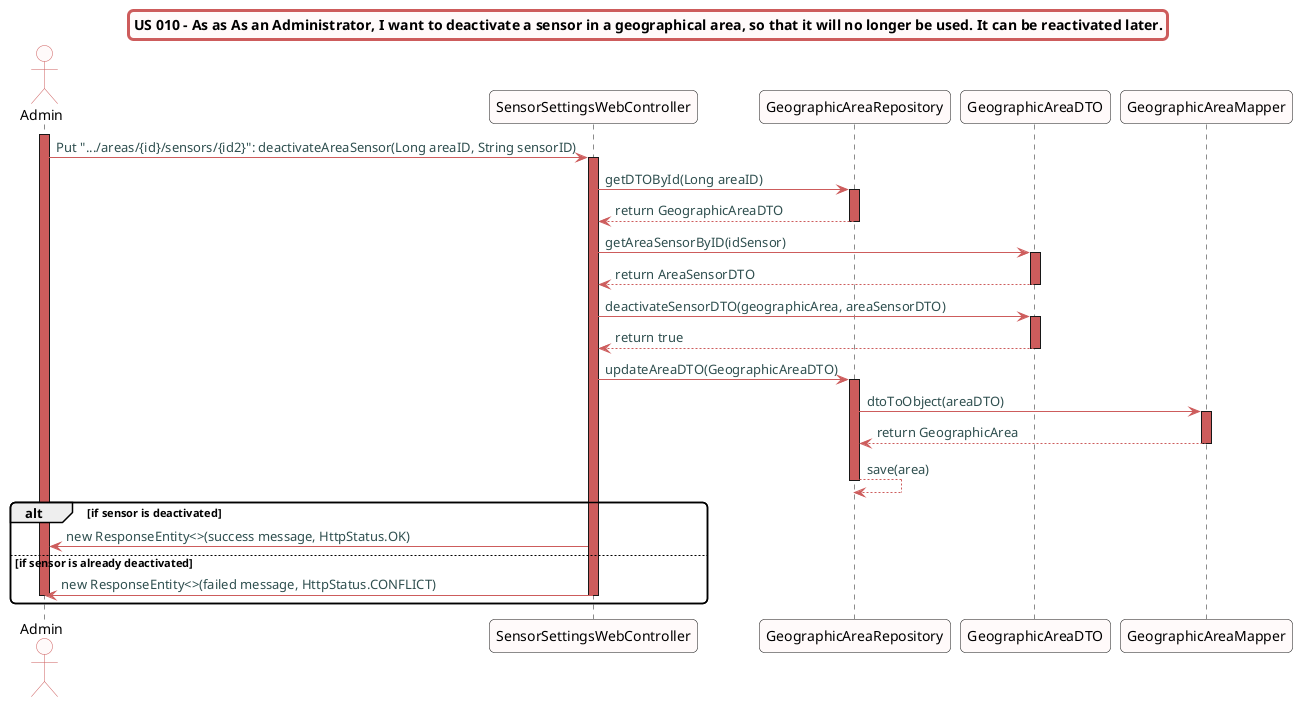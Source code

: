 @startuml
skinparam titleBorderRoundCorner 10
skinparam titleBorderThickness 3
skinparam titleBorderColor indianred
skinparam titleBackgroundColor snow
skinparam FontName quicksand

skinparam actor {
  BorderColor indianred
  backgroundColor Snow
  }

skinparam sequence {
  LifeLineBackgroundColor indianred
  ParticipantBackgroundColor snow
}

skinparam roundcorner 10

skinparam component {
  arrowThickness 1
  ArrowFontName Verdana
  ArrowColor indianred
  ArrowFontColor darkslategrey
}

title US 010 - As as As an Administrator, I want to deactivate a sensor in a geographical area, so that it will no longer be used. It can be reactivated later.

actor "Admin"
activate "Admin"
"Admin" -> "SensorSettingsWebController":  Put ".../areas/{id}/sensors/{id2}": deactivateAreaSensor(Long areaID, String sensorID)
activate "SensorSettingsWebController"
"SensorSettingsWebController" -> "GeographicAreaRepository": getDTOById(Long areaID)
activate "GeographicAreaRepository"
"GeographicAreaRepository" --> "SensorSettingsWebController": return GeographicAreaDTO
deactivate "GeographicAreaRepository"
"SensorSettingsWebController" -> "GeographicAreaDTO": getAreaSensorByID(idSensor)
activate "GeographicAreaDTO"
"GeographicAreaDTO" --> "SensorSettingsWebController": return AreaSensorDTO
deactivate "GeographicAreaDTO"
"SensorSettingsWebController" -> "GeographicAreaDTO": deactivateSensorDTO(geographicArea, areaSensorDTO)
activate "GeographicAreaDTO"
"GeographicAreaDTO" --> "SensorSettingsWebController": return true
deactivate "GeographicAreaDTO"
"SensorSettingsWebController" -> "GeographicAreaRepository": updateAreaDTO(GeographicAreaDTO)
activate "GeographicAreaRepository"
"GeographicAreaRepository" -> "GeographicAreaMapper": dtoToObject(areaDTO)
activate "GeographicAreaMapper"
"GeographicAreaMapper" --> "GeographicAreaRepository": return GeographicArea
deactivate "GeographicAreaMapper"
"GeographicAreaRepository" --> "GeographicAreaRepository": save(area)
deactivate "GeographicAreaRepository"

alt if sensor is deactivated
"SensorSettingsWebController" -> "Admin": new ResponseEntity<>(success message, HttpStatus.OK)
else if sensor is already deactivated
"SensorSettingsWebController" -> "Admin": new ResponseEntity<>(failed message, HttpStatus.CONFLICT)
deactivate "SensorSettingsWebController"
deactivate "Admin"
end



@enduml